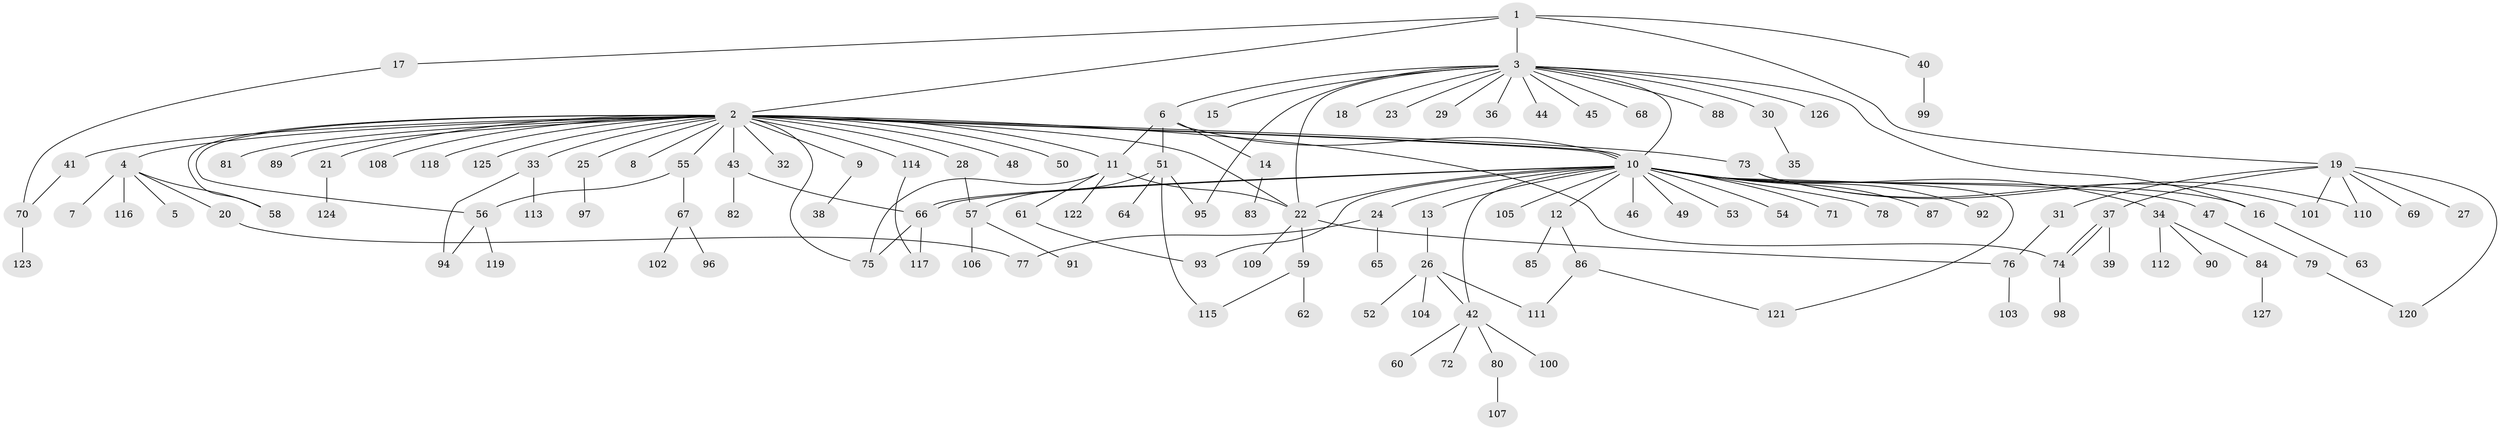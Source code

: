 // Generated by graph-tools (version 1.1) at 2025/35/03/09/25 02:35:46]
// undirected, 127 vertices, 157 edges
graph export_dot {
graph [start="1"]
  node [color=gray90,style=filled];
  1;
  2;
  3;
  4;
  5;
  6;
  7;
  8;
  9;
  10;
  11;
  12;
  13;
  14;
  15;
  16;
  17;
  18;
  19;
  20;
  21;
  22;
  23;
  24;
  25;
  26;
  27;
  28;
  29;
  30;
  31;
  32;
  33;
  34;
  35;
  36;
  37;
  38;
  39;
  40;
  41;
  42;
  43;
  44;
  45;
  46;
  47;
  48;
  49;
  50;
  51;
  52;
  53;
  54;
  55;
  56;
  57;
  58;
  59;
  60;
  61;
  62;
  63;
  64;
  65;
  66;
  67;
  68;
  69;
  70;
  71;
  72;
  73;
  74;
  75;
  76;
  77;
  78;
  79;
  80;
  81;
  82;
  83;
  84;
  85;
  86;
  87;
  88;
  89;
  90;
  91;
  92;
  93;
  94;
  95;
  96;
  97;
  98;
  99;
  100;
  101;
  102;
  103;
  104;
  105;
  106;
  107;
  108;
  109;
  110;
  111;
  112;
  113;
  114;
  115;
  116;
  117;
  118;
  119;
  120;
  121;
  122;
  123;
  124;
  125;
  126;
  127;
  1 -- 2;
  1 -- 3;
  1 -- 17;
  1 -- 19;
  1 -- 40;
  2 -- 4;
  2 -- 8;
  2 -- 9;
  2 -- 10;
  2 -- 10;
  2 -- 11;
  2 -- 21;
  2 -- 22;
  2 -- 25;
  2 -- 28;
  2 -- 32;
  2 -- 33;
  2 -- 41;
  2 -- 43;
  2 -- 48;
  2 -- 50;
  2 -- 55;
  2 -- 56;
  2 -- 58;
  2 -- 73;
  2 -- 74;
  2 -- 75;
  2 -- 81;
  2 -- 89;
  2 -- 108;
  2 -- 114;
  2 -- 118;
  2 -- 125;
  3 -- 6;
  3 -- 10;
  3 -- 15;
  3 -- 16;
  3 -- 18;
  3 -- 22;
  3 -- 23;
  3 -- 29;
  3 -- 30;
  3 -- 36;
  3 -- 44;
  3 -- 45;
  3 -- 68;
  3 -- 88;
  3 -- 95;
  3 -- 126;
  4 -- 5;
  4 -- 7;
  4 -- 20;
  4 -- 58;
  4 -- 116;
  6 -- 10;
  6 -- 11;
  6 -- 14;
  6 -- 51;
  9 -- 38;
  10 -- 12;
  10 -- 13;
  10 -- 16;
  10 -- 22;
  10 -- 24;
  10 -- 34;
  10 -- 42;
  10 -- 46;
  10 -- 47;
  10 -- 49;
  10 -- 53;
  10 -- 54;
  10 -- 66;
  10 -- 66;
  10 -- 71;
  10 -- 78;
  10 -- 87;
  10 -- 92;
  10 -- 93;
  10 -- 105;
  10 -- 121;
  11 -- 22;
  11 -- 61;
  11 -- 75;
  11 -- 122;
  12 -- 85;
  12 -- 86;
  13 -- 26;
  14 -- 83;
  16 -- 63;
  17 -- 70;
  19 -- 27;
  19 -- 31;
  19 -- 37;
  19 -- 69;
  19 -- 101;
  19 -- 110;
  19 -- 120;
  20 -- 77;
  21 -- 124;
  22 -- 59;
  22 -- 76;
  22 -- 109;
  24 -- 65;
  24 -- 77;
  25 -- 97;
  26 -- 42;
  26 -- 52;
  26 -- 104;
  26 -- 111;
  28 -- 57;
  30 -- 35;
  31 -- 76;
  33 -- 94;
  33 -- 113;
  34 -- 84;
  34 -- 90;
  34 -- 112;
  37 -- 39;
  37 -- 74;
  37 -- 74;
  40 -- 99;
  41 -- 70;
  42 -- 60;
  42 -- 72;
  42 -- 80;
  42 -- 100;
  43 -- 66;
  43 -- 82;
  47 -- 79;
  51 -- 57;
  51 -- 64;
  51 -- 95;
  51 -- 115;
  55 -- 56;
  55 -- 67;
  56 -- 94;
  56 -- 119;
  57 -- 91;
  57 -- 106;
  59 -- 62;
  59 -- 115;
  61 -- 93;
  66 -- 75;
  66 -- 117;
  67 -- 96;
  67 -- 102;
  70 -- 123;
  73 -- 101;
  73 -- 110;
  74 -- 98;
  76 -- 103;
  79 -- 120;
  80 -- 107;
  84 -- 127;
  86 -- 111;
  86 -- 121;
  114 -- 117;
}
